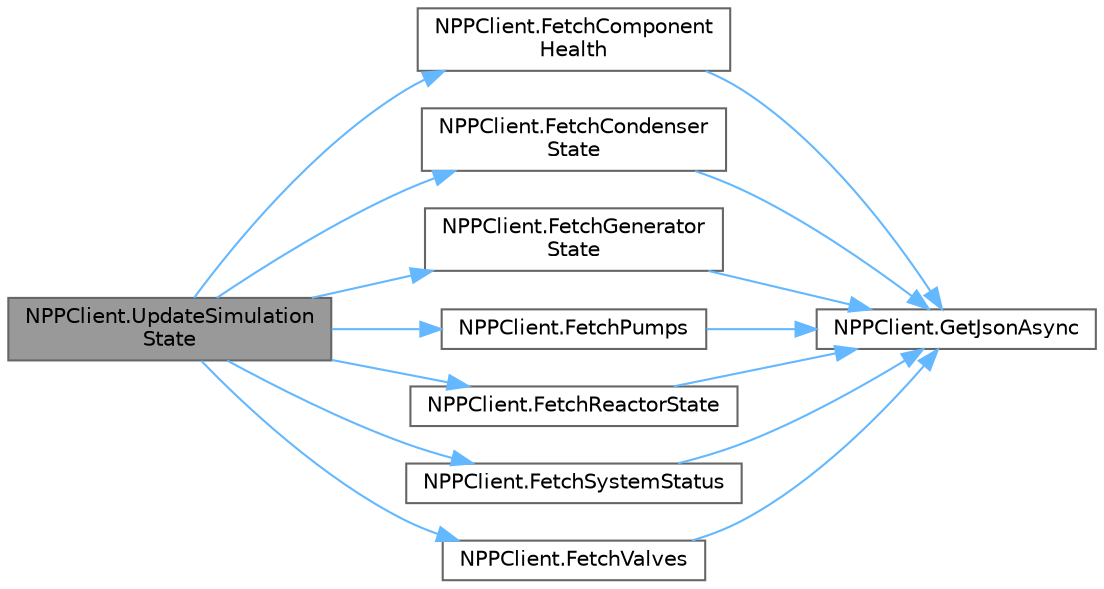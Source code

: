digraph "NPPClient.UpdateSimulationState"
{
 // LATEX_PDF_SIZE
  bgcolor="transparent";
  edge [fontname=Helvetica,fontsize=10,labelfontname=Helvetica,labelfontsize=10];
  node [fontname=Helvetica,fontsize=10,shape=box,height=0.2,width=0.4];
  rankdir="LR";
  Node1 [id="Node000001",label="NPPClient.UpdateSimulation\lState",height=0.2,width=0.4,color="gray40", fillcolor="grey60", style="filled", fontcolor="black",tooltip="This method updates the simulation state by fetching all data from the REST server and updating the a..."];
  Node1 -> Node2 [id="edge1_Node000001_Node000002",color="steelblue1",style="solid",tooltip=" "];
  Node2 [id="Node000002",label="NPPClient.FetchComponent\lHealth",height=0.2,width=0.4,color="grey40", fillcolor="white", style="filled",URL="$class_n_p_p_client.html#a14ca945414cd1186e6b3f82c363beb85",tooltip="This method fetches the health of the components from the REST server."];
  Node2 -> Node3 [id="edge2_Node000002_Node000003",color="steelblue1",style="solid",tooltip=" "];
  Node3 [id="Node000003",label="NPPClient.GetJsonAsync",height=0.2,width=0.4,color="grey40", fillcolor="white", style="filled",URL="$class_n_p_p_client.html#a0a8db7e40f0eab04f40923a00d73d25e",tooltip="This method fetches JSON data from the REST server."];
  Node1 -> Node4 [id="edge3_Node000001_Node000004",color="steelblue1",style="solid",tooltip=" "];
  Node4 [id="Node000004",label="NPPClient.FetchCondenser\lState",height=0.2,width=0.4,color="grey40", fillcolor="white", style="filled",URL="$class_n_p_p_client.html#a61803baef3252b57f8e8c29174300a62",tooltip="This method fetches the state of the condenser from the REST server."];
  Node4 -> Node3 [id="edge4_Node000004_Node000003",color="steelblue1",style="solid",tooltip=" "];
  Node1 -> Node5 [id="edge5_Node000001_Node000005",color="steelblue1",style="solid",tooltip=" "];
  Node5 [id="Node000005",label="NPPClient.FetchGenerator\lState",height=0.2,width=0.4,color="grey40", fillcolor="white", style="filled",URL="$class_n_p_p_client.html#add7c9d83a5e7bd31f4ffe2d61cf49e5f",tooltip="This method fetches the state of the generator from the REST server."];
  Node5 -> Node3 [id="edge6_Node000005_Node000003",color="steelblue1",style="solid",tooltip=" "];
  Node1 -> Node6 [id="edge7_Node000001_Node000006",color="steelblue1",style="solid",tooltip=" "];
  Node6 [id="Node000006",label="NPPClient.FetchPumps",height=0.2,width=0.4,color="grey40", fillcolor="white", style="filled",URL="$class_n_p_p_client.html#ab56368ae86f41b63cc47a28f2c032e96",tooltip="This method fetches the state of each pump from the REST server."];
  Node6 -> Node3 [id="edge8_Node000006_Node000003",color="steelblue1",style="solid",tooltip=" "];
  Node1 -> Node7 [id="edge9_Node000001_Node000007",color="steelblue1",style="solid",tooltip=" "];
  Node7 [id="Node000007",label="NPPClient.FetchReactorState",height=0.2,width=0.4,color="grey40", fillcolor="white", style="filled",URL="$class_n_p_p_client.html#a73fa1bc894fdd2f74d69c8ff35f03634",tooltip="This method fetches the state of the reactor from the REST server."];
  Node7 -> Node3 [id="edge10_Node000007_Node000003",color="steelblue1",style="solid",tooltip=" "];
  Node1 -> Node8 [id="edge11_Node000001_Node000008",color="steelblue1",style="solid",tooltip=" "];
  Node8 [id="Node000008",label="NPPClient.FetchSystemStatus",height=0.2,width=0.4,color="grey40", fillcolor="white", style="filled",URL="$class_n_p_p_client.html#a600d722ab5805183ee3b88beb2e97ccd",tooltip="This method fetches the status of the simulation from the REST server."];
  Node8 -> Node3 [id="edge12_Node000008_Node000003",color="steelblue1",style="solid",tooltip=" "];
  Node1 -> Node9 [id="edge13_Node000001_Node000009",color="steelblue1",style="solid",tooltip=" "];
  Node9 [id="Node000009",label="NPPClient.FetchValves",height=0.2,width=0.4,color="grey40", fillcolor="white", style="filled",URL="$class_n_p_p_client.html#a62a73306dc8040b3724215ff2ddbe818",tooltip="This method fetches the state of each valve from the REST server."];
  Node9 -> Node3 [id="edge14_Node000009_Node000003",color="steelblue1",style="solid",tooltip=" "];
}
